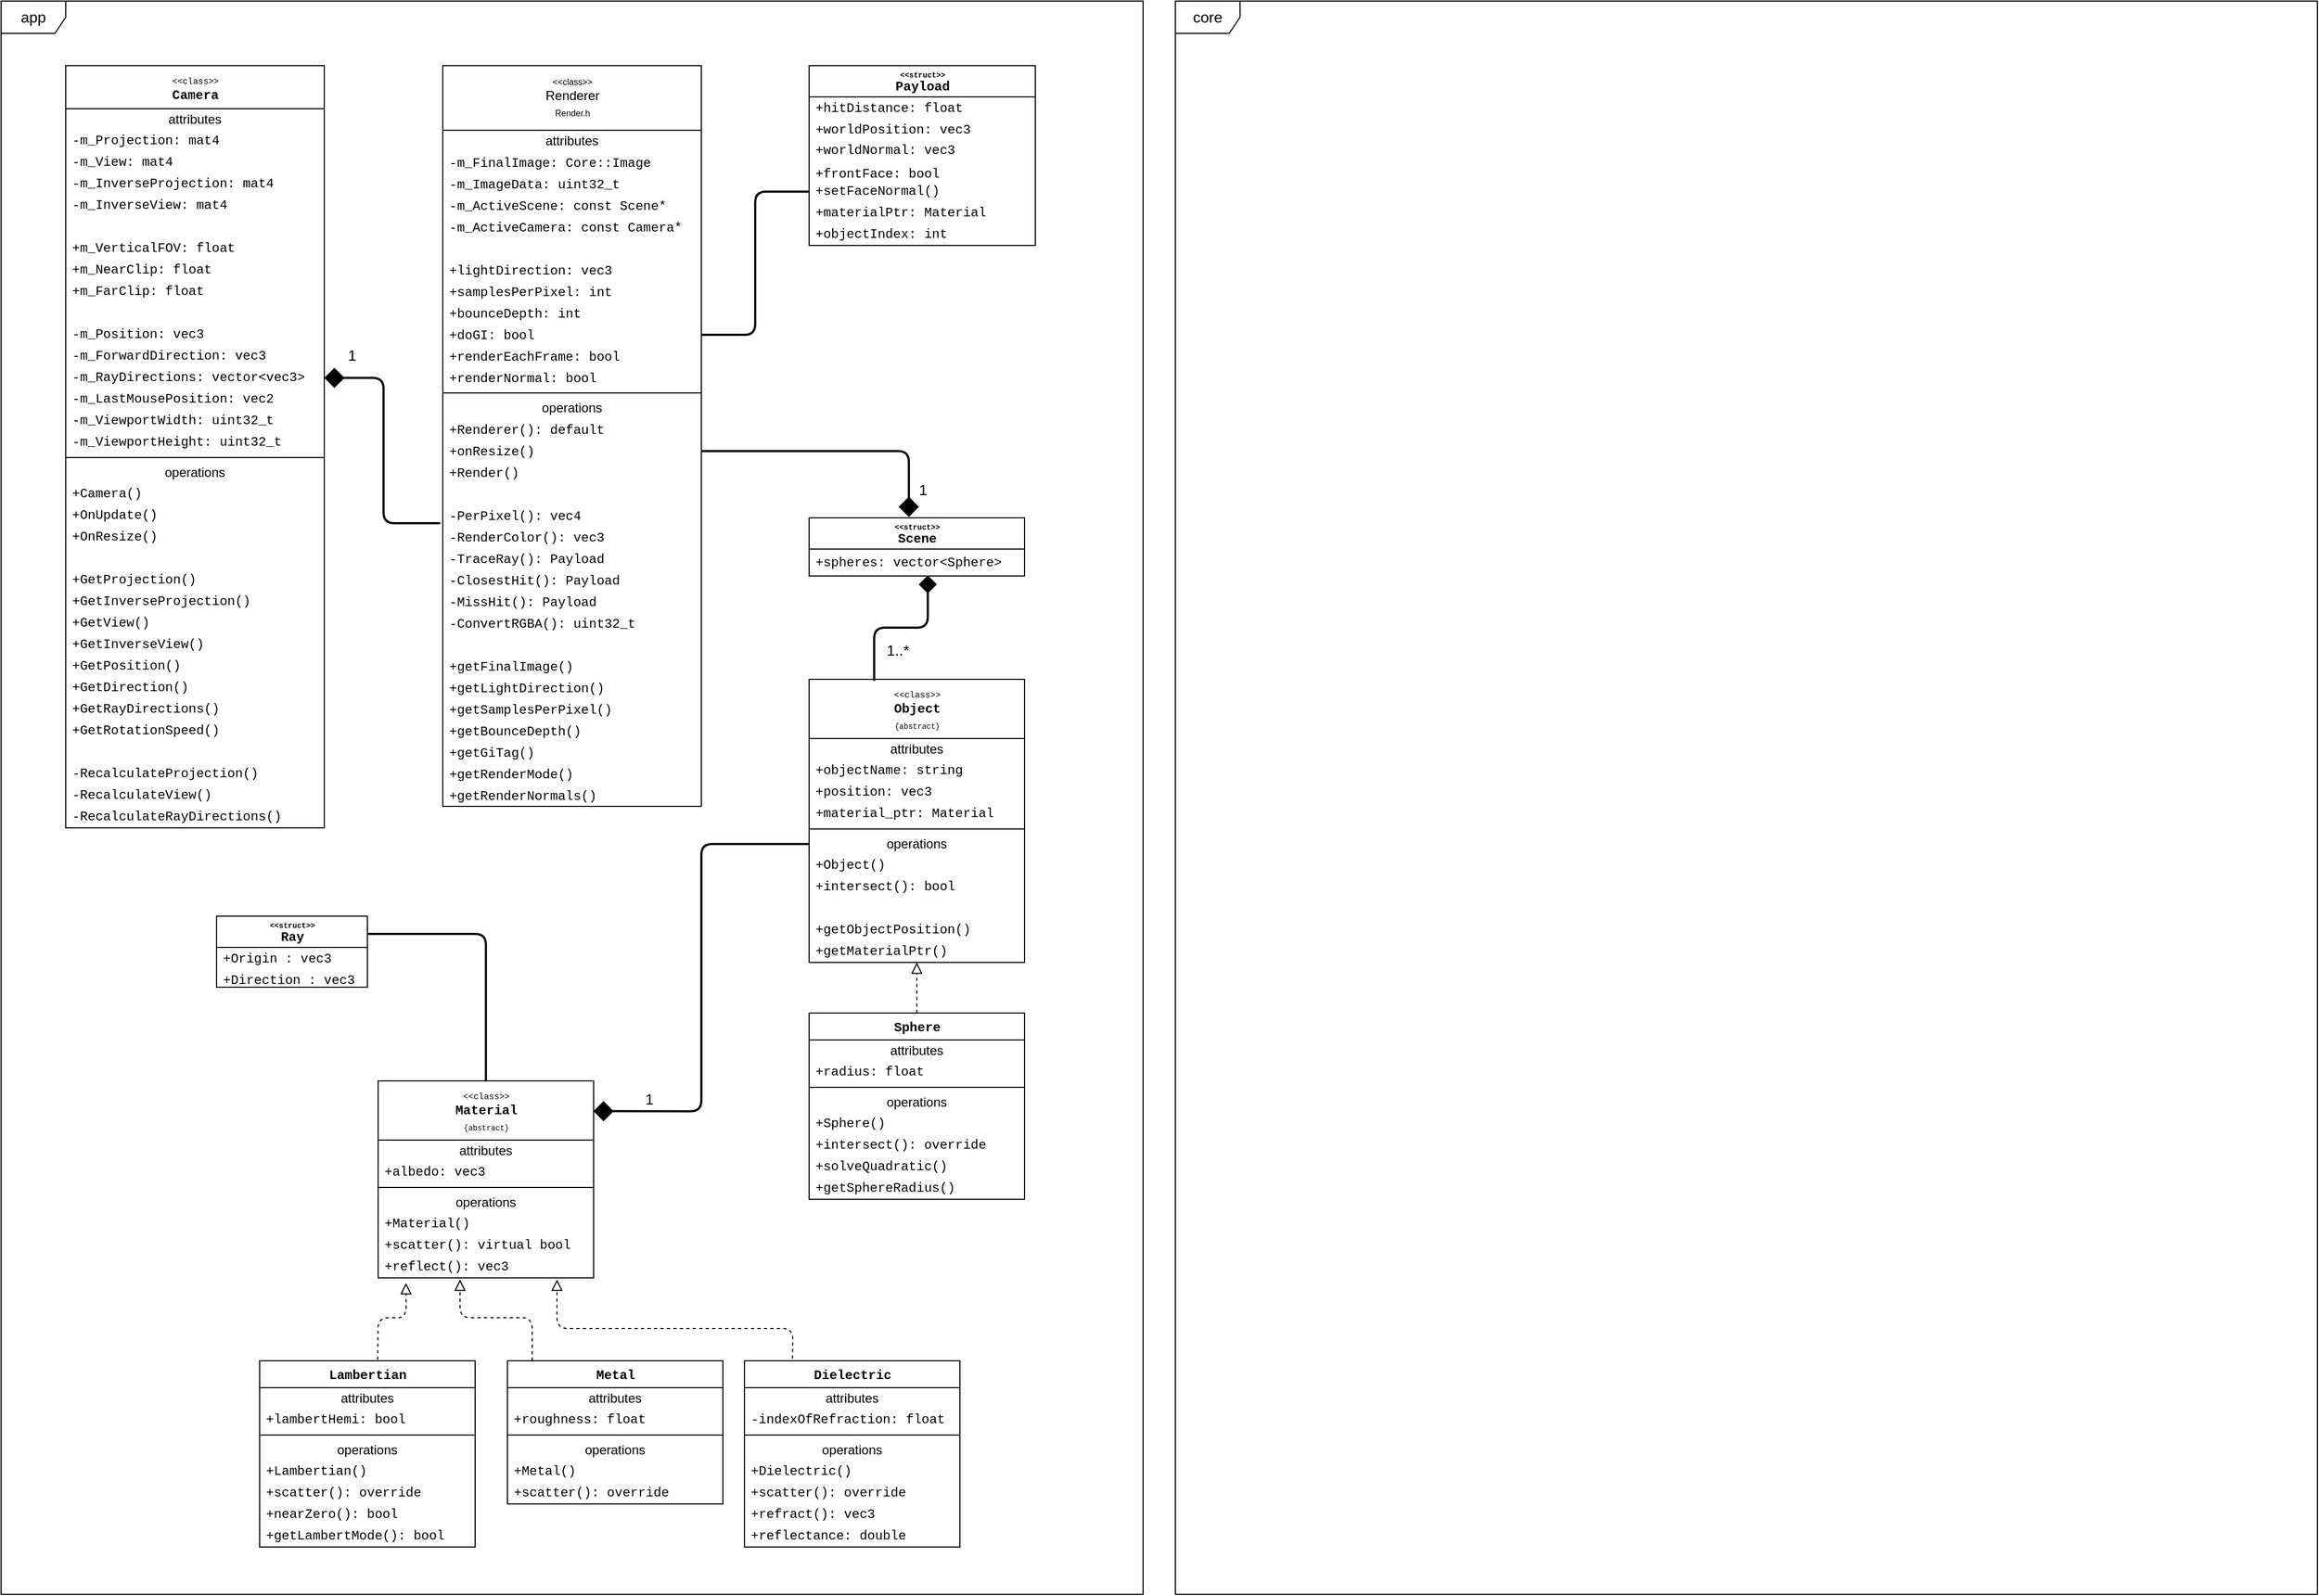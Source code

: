 <mxfile>
    <diagram id="G0eQ4EF3fdRvb--tPTVb" name="Page-1">
        <mxGraphModel dx="2233" dy="1943" grid="1" gridSize="10" guides="1" tooltips="1" connect="1" arrows="1" fold="1" page="0" pageScale="1" pageWidth="827" pageHeight="1169" math="0" shadow="0">
            <root>
                <mxCell id="0"/>
                <mxCell id="1" parent="0"/>
                <mxCell id="2" value="&lt;font style=&quot;font-size: 8px ; line-height: 0.8&quot;&gt;&amp;lt;&amp;lt;class&amp;gt;&amp;gt;&lt;/font&gt;&lt;br style=&quot;font-size: 11px&quot;&gt;Renderer&lt;br style=&quot;font-size: 11px&quot;&gt;&lt;font style=&quot;font-size: 8px&quot;&gt;Render.h&lt;/font&gt;" style="swimlane;fontStyle=0;align=center;verticalAlign=top;childLayout=stackLayout;horizontal=1;startSize=60;horizontalStack=0;resizeParent=1;resizeParentMax=0;resizeLast=0;collapsible=0;marginBottom=0;html=1;" vertex="1" parent="1">
                    <mxGeometry x="40" y="40" width="240" height="688" as="geometry"/>
                </mxCell>
                <mxCell id="3" value="attributes" style="text;html=1;strokeColor=none;fillColor=none;align=center;verticalAlign=middle;spacingLeft=4;spacingRight=4;overflow=hidden;rotatable=0;points=[[0,0.5],[1,0.5]];portConstraint=eastwest;" vertex="1" parent="2">
                    <mxGeometry y="60" width="240" height="20" as="geometry"/>
                </mxCell>
                <mxCell id="4" value="&lt;font face=&quot;Courier New&quot;&gt;-m_FinalImage: Core::Image&lt;/font&gt;" style="text;html=1;strokeColor=none;fillColor=none;align=left;verticalAlign=middle;spacingLeft=4;spacingRight=4;overflow=hidden;rotatable=0;points=[[0,0.5],[1,0.5]];portConstraint=eastwest;" vertex="1" parent="2">
                    <mxGeometry y="80" width="240" height="20" as="geometry"/>
                </mxCell>
                <mxCell id="10" value="&lt;font face=&quot;Courier New&quot;&gt;-m_ImageData: uint32_t&lt;br&gt;&lt;/font&gt;" style="text;html=1;strokeColor=none;fillColor=none;align=left;verticalAlign=middle;spacingLeft=4;spacingRight=4;overflow=hidden;rotatable=0;points=[[0,0.5],[1,0.5]];portConstraint=eastwest;" vertex="1" parent="2">
                    <mxGeometry y="100" width="240" height="20" as="geometry"/>
                </mxCell>
                <mxCell id="12" value="&lt;font face=&quot;Courier New&quot;&gt;-m_ActiveScene: const Scene*&lt;br&gt;&lt;/font&gt;" style="text;html=1;strokeColor=none;fillColor=none;align=left;verticalAlign=middle;spacingLeft=4;spacingRight=4;overflow=hidden;rotatable=0;points=[[0,0.5],[1,0.5]];portConstraint=eastwest;" vertex="1" parent="2">
                    <mxGeometry y="120" width="240" height="20" as="geometry"/>
                </mxCell>
                <mxCell id="13" value="&lt;font face=&quot;Courier New&quot;&gt;-m_ActiveCamera: const Camera*&lt;br&gt;&lt;/font&gt;" style="text;html=1;strokeColor=none;fillColor=none;align=left;verticalAlign=middle;spacingLeft=4;spacingRight=4;overflow=hidden;rotatable=0;points=[[0,0.5],[1,0.5]];portConstraint=eastwest;" vertex="1" parent="2">
                    <mxGeometry y="140" width="240" height="20" as="geometry"/>
                </mxCell>
                <mxCell id="14" value="&lt;font face=&quot;Courier New&quot;&gt;&lt;br&gt;&lt;/font&gt;" style="text;html=1;strokeColor=none;fillColor=none;align=left;verticalAlign=middle;spacingLeft=4;spacingRight=4;overflow=hidden;rotatable=0;points=[[0,0.5],[1,0.5]];portConstraint=eastwest;" vertex="1" parent="2">
                    <mxGeometry y="160" width="240" height="20" as="geometry"/>
                </mxCell>
                <mxCell id="15" value="&lt;font face=&quot;Courier New&quot;&gt;+lightDirection: vec3&lt;br&gt;&lt;/font&gt;" style="text;html=1;strokeColor=none;fillColor=none;align=left;verticalAlign=middle;spacingLeft=4;spacingRight=4;overflow=hidden;rotatable=0;points=[[0,0.5],[1,0.5]];portConstraint=eastwest;" vertex="1" parent="2">
                    <mxGeometry y="180" width="240" height="20" as="geometry"/>
                </mxCell>
                <mxCell id="16" value="&lt;font face=&quot;Courier New&quot;&gt;+samplesPerPixel: int&lt;br&gt;&lt;/font&gt;" style="text;html=1;strokeColor=none;fillColor=none;align=left;verticalAlign=middle;spacingLeft=4;spacingRight=4;overflow=hidden;rotatable=0;points=[[0,0.5],[1,0.5]];portConstraint=eastwest;" vertex="1" parent="2">
                    <mxGeometry y="200" width="240" height="20" as="geometry"/>
                </mxCell>
                <mxCell id="17" value="&lt;font face=&quot;Courier New&quot;&gt;+bounceDepth: int&lt;br&gt;&lt;/font&gt;" style="text;html=1;strokeColor=none;fillColor=none;align=left;verticalAlign=middle;spacingLeft=4;spacingRight=4;overflow=hidden;rotatable=0;points=[[0,0.5],[1,0.5]];portConstraint=eastwest;" vertex="1" parent="2">
                    <mxGeometry y="220" width="240" height="20" as="geometry"/>
                </mxCell>
                <mxCell id="18" value="&lt;font face=&quot;Courier New&quot;&gt;+doGI: bool&lt;br&gt;&lt;/font&gt;" style="text;html=1;strokeColor=none;fillColor=none;align=left;verticalAlign=middle;spacingLeft=4;spacingRight=4;overflow=hidden;rotatable=0;points=[[0,0.5],[1,0.5]];portConstraint=eastwest;" vertex="1" parent="2">
                    <mxGeometry y="240" width="240" height="20" as="geometry"/>
                </mxCell>
                <mxCell id="19" value="&lt;font face=&quot;Courier New&quot;&gt;+renderEachFrame: bool&lt;br&gt;&lt;/font&gt;" style="text;html=1;strokeColor=none;fillColor=none;align=left;verticalAlign=middle;spacingLeft=4;spacingRight=4;overflow=hidden;rotatable=0;points=[[0,0.5],[1,0.5]];portConstraint=eastwest;" vertex="1" parent="2">
                    <mxGeometry y="260" width="240" height="20" as="geometry"/>
                </mxCell>
                <mxCell id="20" value="&lt;font face=&quot;Courier New&quot;&gt;+renderNormal: bool&lt;br&gt;&lt;/font&gt;" style="text;html=1;strokeColor=none;fillColor=none;align=left;verticalAlign=middle;spacingLeft=4;spacingRight=4;overflow=hidden;rotatable=0;points=[[0,0.5],[1,0.5]];portConstraint=eastwest;" vertex="1" parent="2">
                    <mxGeometry y="280" width="240" height="20" as="geometry"/>
                </mxCell>
                <mxCell id="7" value="" style="line;strokeWidth=1;fillColor=none;align=left;verticalAlign=middle;spacingTop=-1;spacingLeft=3;spacingRight=3;rotatable=0;labelPosition=right;points=[];portConstraint=eastwest;" vertex="1" parent="2">
                    <mxGeometry y="300" width="240" height="8" as="geometry"/>
                </mxCell>
                <mxCell id="8" value="operations" style="text;html=1;strokeColor=none;fillColor=none;align=center;verticalAlign=middle;spacingLeft=4;spacingRight=4;overflow=hidden;rotatable=0;points=[[0,0.5],[1,0.5]];portConstraint=eastwest;" vertex="1" parent="2">
                    <mxGeometry y="308" width="240" height="20" as="geometry"/>
                </mxCell>
                <mxCell id="22" value="&lt;font face=&quot;Courier New&quot;&gt;+Renderer(): default&lt;/font&gt;" style="text;html=1;strokeColor=none;fillColor=none;align=left;verticalAlign=middle;spacingLeft=4;spacingRight=4;overflow=hidden;rotatable=0;points=[[0,0.5],[1,0.5]];portConstraint=eastwest;" vertex="1" parent="2">
                    <mxGeometry y="328" width="240" height="20" as="geometry"/>
                </mxCell>
                <mxCell id="24" value="&lt;font face=&quot;Courier New&quot;&gt;+onResize()&lt;/font&gt;" style="text;html=1;strokeColor=none;fillColor=none;align=left;verticalAlign=middle;spacingLeft=4;spacingRight=4;overflow=hidden;rotatable=0;points=[[0,0.5],[1,0.5]];portConstraint=eastwest;" vertex="1" parent="2">
                    <mxGeometry y="348" width="240" height="20" as="geometry"/>
                </mxCell>
                <mxCell id="25" value="&lt;font face=&quot;Courier New&quot;&gt;+Render()&lt;/font&gt;" style="text;html=1;strokeColor=none;fillColor=none;align=left;verticalAlign=middle;spacingLeft=4;spacingRight=4;overflow=hidden;rotatable=0;points=[[0,0.5],[1,0.5]];portConstraint=eastwest;" vertex="1" parent="2">
                    <mxGeometry y="368" width="240" height="20" as="geometry"/>
                </mxCell>
                <mxCell id="35" value="&lt;font face=&quot;Courier New&quot;&gt;&lt;br&gt;&lt;/font&gt;" style="text;html=1;strokeColor=none;fillColor=none;align=left;verticalAlign=middle;spacingLeft=4;spacingRight=4;overflow=hidden;rotatable=0;points=[[0,0.5],[1,0.5]];portConstraint=eastwest;" vertex="1" parent="2">
                    <mxGeometry y="388" width="240" height="20" as="geometry"/>
                </mxCell>
                <mxCell id="30" value="&lt;font face=&quot;Courier New&quot;&gt;-PerPixel(): vec4&lt;/font&gt;" style="text;html=1;strokeColor=none;fillColor=none;align=left;verticalAlign=middle;spacingLeft=4;spacingRight=4;overflow=hidden;rotatable=0;points=[[0,0.5],[1,0.5]];portConstraint=eastwest;" vertex="1" parent="2">
                    <mxGeometry y="408" width="240" height="20" as="geometry"/>
                </mxCell>
                <mxCell id="34" value="&lt;font face=&quot;Courier New&quot;&gt;-RenderColor(): vec3&lt;/font&gt;" style="text;html=1;strokeColor=none;fillColor=none;align=left;verticalAlign=middle;spacingLeft=4;spacingRight=4;overflow=hidden;rotatable=0;points=[[0,0.5],[1,0.5]];portConstraint=eastwest;" vertex="1" parent="2">
                    <mxGeometry y="428" width="240" height="20" as="geometry"/>
                </mxCell>
                <mxCell id="31" value="&lt;font face=&quot;Courier New&quot;&gt;-TraceRay(): Payload&lt;/font&gt;" style="text;html=1;strokeColor=none;fillColor=none;align=left;verticalAlign=middle;spacingLeft=4;spacingRight=4;overflow=hidden;rotatable=0;points=[[0,0.5],[1,0.5]];portConstraint=eastwest;" vertex="1" parent="2">
                    <mxGeometry y="448" width="240" height="20" as="geometry"/>
                </mxCell>
                <mxCell id="33" value="&lt;font face=&quot;Courier New&quot;&gt;-ClosestHit(): Payload&lt;/font&gt;" style="text;html=1;strokeColor=none;fillColor=none;align=left;verticalAlign=middle;spacingLeft=4;spacingRight=4;overflow=hidden;rotatable=0;points=[[0,0.5],[1,0.5]];portConstraint=eastwest;" vertex="1" parent="2">
                    <mxGeometry y="468" width="240" height="20" as="geometry"/>
                </mxCell>
                <mxCell id="36" value="&lt;font face=&quot;Courier New&quot;&gt;-MissHit(): Payload&lt;/font&gt;" style="text;html=1;strokeColor=none;fillColor=none;align=left;verticalAlign=middle;spacingLeft=4;spacingRight=4;overflow=hidden;rotatable=0;points=[[0,0.5],[1,0.5]];portConstraint=eastwest;" vertex="1" parent="2">
                    <mxGeometry y="488" width="240" height="20" as="geometry"/>
                </mxCell>
                <mxCell id="37" value="&lt;font face=&quot;Courier New&quot;&gt;-ConvertRGBA(): uint32_t&lt;/font&gt;" style="text;html=1;strokeColor=none;fillColor=none;align=left;verticalAlign=middle;spacingLeft=4;spacingRight=4;overflow=hidden;rotatable=0;points=[[0,0.5],[1,0.5]];portConstraint=eastwest;" vertex="1" parent="2">
                    <mxGeometry y="508" width="240" height="20" as="geometry"/>
                </mxCell>
                <mxCell id="38" value="&lt;br&gt;&lt;font face=&quot;Courier New&quot;&gt;&lt;br&gt;&lt;/font&gt;" style="text;html=1;strokeColor=none;fillColor=none;align=left;verticalAlign=middle;spacingLeft=4;spacingRight=4;overflow=hidden;rotatable=0;points=[[0,0.5],[1,0.5]];portConstraint=eastwest;" vertex="1" parent="2">
                    <mxGeometry y="528" width="240" height="20" as="geometry"/>
                </mxCell>
                <mxCell id="39" value="&lt;font face=&quot;Courier New&quot;&gt;+getFinalImage()&lt;br&gt;&lt;/font&gt;" style="text;html=1;strokeColor=none;fillColor=none;align=left;verticalAlign=middle;spacingLeft=4;spacingRight=4;overflow=hidden;rotatable=0;points=[[0,0.5],[1,0.5]];portConstraint=eastwest;" vertex="1" parent="2">
                    <mxGeometry y="548" width="240" height="20" as="geometry"/>
                </mxCell>
                <mxCell id="41" value="&lt;font face=&quot;Courier New&quot;&gt;+getLightDirection()&lt;br&gt;&lt;/font&gt;" style="text;html=1;strokeColor=none;fillColor=none;align=left;verticalAlign=middle;spacingLeft=4;spacingRight=4;overflow=hidden;rotatable=0;points=[[0,0.5],[1,0.5]];portConstraint=eastwest;" vertex="1" parent="2">
                    <mxGeometry y="568" width="240" height="20" as="geometry"/>
                </mxCell>
                <mxCell id="42" value="&lt;font face=&quot;Courier New&quot;&gt;+getSamplesPerPixel()&lt;br&gt;&lt;/font&gt;" style="text;html=1;strokeColor=none;fillColor=none;align=left;verticalAlign=middle;spacingLeft=4;spacingRight=4;overflow=hidden;rotatable=0;points=[[0,0.5],[1,0.5]];portConstraint=eastwest;" vertex="1" parent="2">
                    <mxGeometry y="588" width="240" height="20" as="geometry"/>
                </mxCell>
                <mxCell id="43" value="&lt;font face=&quot;Courier New&quot;&gt;+getBounceDepth()&lt;br&gt;&lt;/font&gt;" style="text;html=1;strokeColor=none;fillColor=none;align=left;verticalAlign=middle;spacingLeft=4;spacingRight=4;overflow=hidden;rotatable=0;points=[[0,0.5],[1,0.5]];portConstraint=eastwest;" vertex="1" parent="2">
                    <mxGeometry y="608" width="240" height="20" as="geometry"/>
                </mxCell>
                <mxCell id="44" value="&lt;font face=&quot;Courier New&quot;&gt;+getGiTag()&lt;br&gt;&lt;/font&gt;" style="text;html=1;strokeColor=none;fillColor=none;align=left;verticalAlign=middle;spacingLeft=4;spacingRight=4;overflow=hidden;rotatable=0;points=[[0,0.5],[1,0.5]];portConstraint=eastwest;" vertex="1" parent="2">
                    <mxGeometry y="628" width="240" height="20" as="geometry"/>
                </mxCell>
                <mxCell id="45" value="&lt;font face=&quot;Courier New&quot;&gt;+getRenderMode()&lt;br&gt;&lt;/font&gt;" style="text;html=1;strokeColor=none;fillColor=none;align=left;verticalAlign=middle;spacingLeft=4;spacingRight=4;overflow=hidden;rotatable=0;points=[[0,0.5],[1,0.5]];portConstraint=eastwest;" vertex="1" parent="2">
                    <mxGeometry y="648" width="240" height="20" as="geometry"/>
                </mxCell>
                <mxCell id="46" value="&lt;font face=&quot;Courier New&quot;&gt;+getRenderNormals()&lt;br&gt;&lt;/font&gt;" style="text;html=1;strokeColor=none;fillColor=none;align=left;verticalAlign=middle;spacingLeft=4;spacingRight=4;overflow=hidden;rotatable=0;points=[[0,0.5],[1,0.5]];portConstraint=eastwest;" vertex="1" parent="2">
                    <mxGeometry y="668" width="240" height="20" as="geometry"/>
                </mxCell>
                <mxCell id="47" value="&lt;font style=&quot;font-size: 7px&quot;&gt;&amp;lt;&amp;lt;struct&amp;gt;&amp;gt;&lt;/font&gt;&lt;br&gt;&lt;font style=&quot;font-size: 12px&quot;&gt;Ray&lt;/font&gt;" style="swimlane;fontStyle=1;align=center;verticalAlign=middle;childLayout=stackLayout;horizontal=1;startSize=29;horizontalStack=0;resizeParent=1;resizeParentMax=0;resizeLast=0;collapsible=0;marginBottom=0;html=1;fontFamily=Courier New;fontSize=8;" vertex="1" parent="1">
                    <mxGeometry x="-170" y="830" width="140" height="66" as="geometry"/>
                </mxCell>
                <mxCell id="49" value="&lt;font style=&quot;font-size: 12px&quot;&gt;+Origin : vec3&lt;/font&gt;" style="text;html=1;strokeColor=none;fillColor=none;align=left;verticalAlign=middle;spacingLeft=4;spacingRight=4;overflow=hidden;rotatable=0;points=[[0,0.5],[1,0.5]];portConstraint=eastwest;fontFamily=Courier New;fontSize=8;" vertex="1" parent="47">
                    <mxGeometry y="29" width="140" height="21" as="geometry"/>
                </mxCell>
                <mxCell id="50" value="&lt;font style=&quot;font-size: 12px&quot;&gt;+Direction : vec3&lt;/font&gt;" style="text;html=1;strokeColor=none;fillColor=none;align=left;verticalAlign=middle;spacingLeft=4;spacingRight=4;overflow=hidden;rotatable=0;points=[[0,0.5],[1,0.5]];portConstraint=eastwest;fontFamily=Courier New;fontSize=8;" vertex="1" parent="47">
                    <mxGeometry y="50" width="140" height="16" as="geometry"/>
                </mxCell>
                <mxCell id="52" value="&lt;font style=&quot;font-size: 7px&quot;&gt;&amp;lt;&amp;lt;struct&amp;gt;&amp;gt;&lt;/font&gt;&lt;br&gt;&lt;span style=&quot;font-size: 12px&quot;&gt;Scene&lt;/span&gt;" style="swimlane;fontStyle=1;align=center;verticalAlign=middle;childLayout=stackLayout;horizontal=1;startSize=29;horizontalStack=0;resizeParent=1;resizeParentMax=0;resizeLast=0;collapsible=0;marginBottom=0;html=1;fontFamily=Courier New;fontSize=8;" vertex="1" parent="1">
                    <mxGeometry x="380" y="460" width="200" height="54" as="geometry"/>
                </mxCell>
                <mxCell id="53" value="&lt;font style=&quot;font-size: 12px&quot;&gt;+spheres: vector&amp;lt;Sphere&amp;gt;&lt;/font&gt;" style="text;html=1;strokeColor=none;fillColor=none;align=left;verticalAlign=middle;spacingLeft=4;spacingRight=4;overflow=hidden;rotatable=0;points=[[0,0.5],[1,0.5]];portConstraint=eastwest;fontFamily=Courier New;fontSize=8;" vertex="1" parent="52">
                    <mxGeometry y="29" width="200" height="25" as="geometry"/>
                </mxCell>
                <mxCell id="55" value="&lt;font style=&quot;font-size: 7px&quot;&gt;&amp;lt;&amp;lt;struct&amp;gt;&amp;gt;&lt;/font&gt;&lt;br&gt;&lt;span style=&quot;font-size: 12px&quot;&gt;Payload&lt;/span&gt;" style="swimlane;fontStyle=1;align=center;verticalAlign=middle;childLayout=stackLayout;horizontal=1;startSize=29;horizontalStack=0;resizeParent=1;resizeParentMax=0;resizeLast=0;collapsible=0;marginBottom=0;html=1;fontFamily=Courier New;fontSize=8;" vertex="1" parent="1">
                    <mxGeometry x="380" y="40" width="210" height="167" as="geometry"/>
                </mxCell>
                <mxCell id="56" value="&lt;span style=&quot;font-size: 12px&quot;&gt;+hitDistance: float&lt;/span&gt;" style="text;html=1;strokeColor=none;fillColor=none;align=left;verticalAlign=middle;spacingLeft=4;spacingRight=4;overflow=hidden;rotatable=0;points=[[0,0.5],[1,0.5]];portConstraint=eastwest;fontFamily=Courier New;fontSize=8;" vertex="1" parent="55">
                    <mxGeometry y="29" width="210" height="21" as="geometry"/>
                </mxCell>
                <mxCell id="58" value="&lt;span style=&quot;font-size: 12px&quot;&gt;+worldPosition: vec3&lt;/span&gt;" style="text;html=1;strokeColor=none;fillColor=none;align=left;verticalAlign=middle;spacingLeft=4;spacingRight=4;overflow=hidden;rotatable=0;points=[[0,0.5],[1,0.5]];portConstraint=eastwest;fontFamily=Courier New;fontSize=8;" vertex="1" parent="55">
                    <mxGeometry y="50" width="210" height="16" as="geometry"/>
                </mxCell>
                <mxCell id="59" value="&lt;span style=&quot;font-size: 12px&quot;&gt;+worldNormal: vec3&lt;/span&gt;" style="text;html=1;strokeColor=none;fillColor=none;align=left;verticalAlign=middle;spacingLeft=4;spacingRight=4;overflow=hidden;rotatable=0;points=[[0,0.5],[1,0.5]];portConstraint=eastwest;fontFamily=Courier New;fontSize=8;" vertex="1" parent="55">
                    <mxGeometry y="66" width="210" height="25" as="geometry"/>
                </mxCell>
                <mxCell id="60" value="&lt;span style=&quot;font-size: 12px&quot;&gt;+frontFace: bool&lt;/span&gt;" style="text;html=1;strokeColor=none;fillColor=none;align=left;verticalAlign=middle;spacingLeft=4;spacingRight=4;overflow=hidden;rotatable=0;points=[[0,0.5],[1,0.5]];portConstraint=eastwest;fontFamily=Courier New;fontSize=8;" vertex="1" parent="55">
                    <mxGeometry y="91" width="210" height="16" as="geometry"/>
                </mxCell>
                <mxCell id="61" value="&lt;span style=&quot;font-size: 12px&quot;&gt;+setFaceNormal()&lt;/span&gt;" style="text;html=1;strokeColor=none;fillColor=none;align=left;verticalAlign=middle;spacingLeft=4;spacingRight=4;overflow=hidden;rotatable=0;points=[[0,0.5],[1,0.5]];portConstraint=eastwest;fontFamily=Courier New;fontSize=8;" vertex="1" parent="55">
                    <mxGeometry y="107" width="210" height="20" as="geometry"/>
                </mxCell>
                <mxCell id="63" value="&lt;span style=&quot;font-size: 12px&quot;&gt;+materialPtr: Material&lt;/span&gt;" style="text;html=1;strokeColor=none;fillColor=none;align=left;verticalAlign=middle;spacingLeft=4;spacingRight=4;overflow=hidden;rotatable=0;points=[[0,0.5],[1,0.5]];portConstraint=eastwest;fontFamily=Courier New;fontSize=8;" vertex="1" parent="55">
                    <mxGeometry y="127" width="210" height="20" as="geometry"/>
                </mxCell>
                <mxCell id="65" value="&lt;span style=&quot;font-size: 12px&quot;&gt;+objectIndex: int&lt;/span&gt;" style="text;html=1;strokeColor=none;fillColor=none;align=left;verticalAlign=middle;spacingLeft=4;spacingRight=4;overflow=hidden;rotatable=0;points=[[0,0.5],[1,0.5]];portConstraint=eastwest;fontFamily=Courier New;fontSize=8;" vertex="1" parent="55">
                    <mxGeometry y="147" width="210" height="20" as="geometry"/>
                </mxCell>
                <mxCell id="67" value="&lt;font style=&quot;font-size: 8px&quot;&gt;&amp;lt;&amp;lt;class&amp;gt;&amp;gt;&lt;/font&gt;&lt;br&gt;&lt;b&gt;Material&lt;/b&gt;&lt;br&gt;&lt;font style=&quot;font-size: 7px&quot;&gt;{abstract}&lt;/font&gt;" style="swimlane;fontStyle=0;align=center;verticalAlign=top;childLayout=stackLayout;horizontal=1;startSize=55;horizontalStack=0;resizeParent=1;resizeParentMax=0;resizeLast=0;collapsible=0;marginBottom=0;html=1;fontFamily=Courier New;fontSize=12;" vertex="1" parent="1">
                    <mxGeometry x="-20" y="983" width="200" height="183" as="geometry"/>
                </mxCell>
                <mxCell id="68" value="&lt;font face=&quot;Helvetica&quot;&gt;attributes&lt;/font&gt;" style="text;html=1;strokeColor=none;fillColor=none;align=center;verticalAlign=middle;spacingLeft=4;spacingRight=4;overflow=hidden;rotatable=0;points=[[0,0.5],[1,0.5]];portConstraint=eastwest;fontFamily=Courier New;fontSize=12;" vertex="1" parent="67">
                    <mxGeometry y="55" width="200" height="20" as="geometry"/>
                </mxCell>
                <mxCell id="69" value="+albedo: vec3" style="text;html=1;strokeColor=none;fillColor=none;align=left;verticalAlign=middle;spacingLeft=4;spacingRight=4;overflow=hidden;rotatable=0;points=[[0,0.5],[1,0.5]];portConstraint=eastwest;fontFamily=Courier New;fontSize=12;" vertex="1" parent="67">
                    <mxGeometry y="75" width="200" height="20" as="geometry"/>
                </mxCell>
                <mxCell id="72" value="" style="line;strokeWidth=1;fillColor=none;align=left;verticalAlign=middle;spacingTop=-1;spacingLeft=3;spacingRight=3;rotatable=0;labelPosition=right;points=[];portConstraint=eastwest;fontFamily=Courier New;fontSize=12;" vertex="1" parent="67">
                    <mxGeometry y="95" width="200" height="8" as="geometry"/>
                </mxCell>
                <mxCell id="73" value="&lt;font face=&quot;Helvetica&quot;&gt;operations&lt;/font&gt;" style="text;html=1;strokeColor=none;fillColor=none;align=center;verticalAlign=middle;spacingLeft=4;spacingRight=4;overflow=hidden;rotatable=0;points=[[0,0.5],[1,0.5]];portConstraint=eastwest;fontFamily=Courier New;fontSize=12;" vertex="1" parent="67">
                    <mxGeometry y="103" width="200" height="20" as="geometry"/>
                </mxCell>
                <mxCell id="74" value="+Material()" style="text;html=1;strokeColor=none;fillColor=none;align=left;verticalAlign=middle;spacingLeft=4;spacingRight=4;overflow=hidden;rotatable=0;points=[[0,0.5],[1,0.5]];portConstraint=eastwest;fontFamily=Courier New;fontSize=12;" vertex="1" parent="67">
                    <mxGeometry y="123" width="200" height="20" as="geometry"/>
                </mxCell>
                <mxCell id="75" value="+scatter(): virtual bool" style="text;html=1;strokeColor=none;fillColor=none;align=left;verticalAlign=middle;spacingLeft=4;spacingRight=4;overflow=hidden;rotatable=0;points=[[0,0.5],[1,0.5]];portConstraint=eastwest;fontFamily=Courier New;fontSize=12;" vertex="1" parent="67">
                    <mxGeometry y="143" width="200" height="20" as="geometry"/>
                </mxCell>
                <mxCell id="76" value="+reflect(): vec3" style="text;html=1;strokeColor=none;fillColor=none;align=left;verticalAlign=middle;spacingLeft=4;spacingRight=4;overflow=hidden;rotatable=0;points=[[0,0.5],[1,0.5]];portConstraint=eastwest;fontFamily=Courier New;fontSize=12;" vertex="1" parent="67">
                    <mxGeometry y="163" width="200" height="20" as="geometry"/>
                </mxCell>
                <mxCell id="77" value="&lt;b&gt;Lambertian&lt;br&gt;&lt;/b&gt;" style="swimlane;fontStyle=0;align=center;verticalAlign=top;childLayout=stackLayout;horizontal=1;startSize=25;horizontalStack=0;resizeParent=1;resizeParentMax=0;resizeLast=0;collapsible=0;marginBottom=0;html=1;fontFamily=Courier New;fontSize=12;" vertex="1" parent="1">
                    <mxGeometry x="-130" y="1243" width="200" height="173" as="geometry"/>
                </mxCell>
                <mxCell id="78" value="&lt;font face=&quot;Helvetica&quot;&gt;attributes&lt;/font&gt;" style="text;html=1;strokeColor=none;fillColor=none;align=center;verticalAlign=middle;spacingLeft=4;spacingRight=4;overflow=hidden;rotatable=0;points=[[0,0.5],[1,0.5]];portConstraint=eastwest;fontFamily=Courier New;fontSize=12;" vertex="1" parent="77">
                    <mxGeometry y="25" width="200" height="20" as="geometry"/>
                </mxCell>
                <mxCell id="79" value="+lambertHemi: bool" style="text;html=1;strokeColor=none;fillColor=none;align=left;verticalAlign=middle;spacingLeft=4;spacingRight=4;overflow=hidden;rotatable=0;points=[[0,0.5],[1,0.5]];portConstraint=eastwest;fontFamily=Courier New;fontSize=12;" vertex="1" parent="77">
                    <mxGeometry y="45" width="200" height="20" as="geometry"/>
                </mxCell>
                <mxCell id="80" value="" style="line;strokeWidth=1;fillColor=none;align=left;verticalAlign=middle;spacingTop=-1;spacingLeft=3;spacingRight=3;rotatable=0;labelPosition=right;points=[];portConstraint=eastwest;fontFamily=Courier New;fontSize=12;" vertex="1" parent="77">
                    <mxGeometry y="65" width="200" height="8" as="geometry"/>
                </mxCell>
                <mxCell id="81" value="&lt;font face=&quot;Helvetica&quot;&gt;operations&lt;/font&gt;" style="text;html=1;strokeColor=none;fillColor=none;align=center;verticalAlign=middle;spacingLeft=4;spacingRight=4;overflow=hidden;rotatable=0;points=[[0,0.5],[1,0.5]];portConstraint=eastwest;fontFamily=Courier New;fontSize=12;" vertex="1" parent="77">
                    <mxGeometry y="73" width="200" height="20" as="geometry"/>
                </mxCell>
                <mxCell id="82" value="+Lambertian()" style="text;html=1;strokeColor=none;fillColor=none;align=left;verticalAlign=middle;spacingLeft=4;spacingRight=4;overflow=hidden;rotatable=0;points=[[0,0.5],[1,0.5]];portConstraint=eastwest;fontFamily=Courier New;fontSize=12;" vertex="1" parent="77">
                    <mxGeometry y="93" width="200" height="20" as="geometry"/>
                </mxCell>
                <mxCell id="86" value="+scatter(): override" style="text;html=1;strokeColor=none;fillColor=none;align=left;verticalAlign=middle;spacingLeft=4;spacingRight=4;overflow=hidden;rotatable=0;points=[[0,0.5],[1,0.5]];portConstraint=eastwest;fontFamily=Courier New;fontSize=12;" vertex="1" parent="77">
                    <mxGeometry y="113" width="200" height="20" as="geometry"/>
                </mxCell>
                <mxCell id="87" value="+nearZero(): bool" style="text;html=1;strokeColor=none;fillColor=none;align=left;verticalAlign=middle;spacingLeft=4;spacingRight=4;overflow=hidden;rotatable=0;points=[[0,0.5],[1,0.5]];portConstraint=eastwest;fontFamily=Courier New;fontSize=12;" vertex="1" parent="77">
                    <mxGeometry y="133" width="200" height="20" as="geometry"/>
                </mxCell>
                <mxCell id="88" value="+getLambertMode(): bool" style="text;html=1;strokeColor=none;fillColor=none;align=left;verticalAlign=middle;spacingLeft=4;spacingRight=4;overflow=hidden;rotatable=0;points=[[0,0.5],[1,0.5]];portConstraint=eastwest;fontFamily=Courier New;fontSize=12;" vertex="1" parent="77">
                    <mxGeometry y="153" width="200" height="20" as="geometry"/>
                </mxCell>
                <mxCell id="89" value="&lt;b&gt;Metal&lt;br&gt;&lt;/b&gt;" style="swimlane;fontStyle=0;align=center;verticalAlign=top;childLayout=stackLayout;horizontal=1;startSize=25;horizontalStack=0;resizeParent=1;resizeParentMax=0;resizeLast=0;collapsible=0;marginBottom=0;html=1;fontFamily=Courier New;fontSize=12;" vertex="1" parent="1">
                    <mxGeometry x="100" y="1243" width="200" height="133" as="geometry"/>
                </mxCell>
                <mxCell id="90" value="&lt;font face=&quot;Helvetica&quot;&gt;attributes&lt;/font&gt;" style="text;html=1;strokeColor=none;fillColor=none;align=center;verticalAlign=middle;spacingLeft=4;spacingRight=4;overflow=hidden;rotatable=0;points=[[0,0.5],[1,0.5]];portConstraint=eastwest;fontFamily=Courier New;fontSize=12;" vertex="1" parent="89">
                    <mxGeometry y="25" width="200" height="20" as="geometry"/>
                </mxCell>
                <mxCell id="91" value="+roughness: float" style="text;html=1;strokeColor=none;fillColor=none;align=left;verticalAlign=middle;spacingLeft=4;spacingRight=4;overflow=hidden;rotatable=0;points=[[0,0.5],[1,0.5]];portConstraint=eastwest;fontFamily=Courier New;fontSize=12;" vertex="1" parent="89">
                    <mxGeometry y="45" width="200" height="20" as="geometry"/>
                </mxCell>
                <mxCell id="92" value="" style="line;strokeWidth=1;fillColor=none;align=left;verticalAlign=middle;spacingTop=-1;spacingLeft=3;spacingRight=3;rotatable=0;labelPosition=right;points=[];portConstraint=eastwest;fontFamily=Courier New;fontSize=12;" vertex="1" parent="89">
                    <mxGeometry y="65" width="200" height="8" as="geometry"/>
                </mxCell>
                <mxCell id="93" value="&lt;font face=&quot;Helvetica&quot;&gt;operations&lt;/font&gt;" style="text;html=1;strokeColor=none;fillColor=none;align=center;verticalAlign=middle;spacingLeft=4;spacingRight=4;overflow=hidden;rotatable=0;points=[[0,0.5],[1,0.5]];portConstraint=eastwest;fontFamily=Courier New;fontSize=12;" vertex="1" parent="89">
                    <mxGeometry y="73" width="200" height="20" as="geometry"/>
                </mxCell>
                <mxCell id="94" value="+Metal()" style="text;html=1;strokeColor=none;fillColor=none;align=left;verticalAlign=middle;spacingLeft=4;spacingRight=4;overflow=hidden;rotatable=0;points=[[0,0.5],[1,0.5]];portConstraint=eastwest;fontFamily=Courier New;fontSize=12;" vertex="1" parent="89">
                    <mxGeometry y="93" width="200" height="20" as="geometry"/>
                </mxCell>
                <mxCell id="95" value="+scatter(): override" style="text;html=1;strokeColor=none;fillColor=none;align=left;verticalAlign=middle;spacingLeft=4;spacingRight=4;overflow=hidden;rotatable=0;points=[[0,0.5],[1,0.5]];portConstraint=eastwest;fontFamily=Courier New;fontSize=12;" vertex="1" parent="89">
                    <mxGeometry y="113" width="200" height="20" as="geometry"/>
                </mxCell>
                <mxCell id="98" value="&lt;b&gt;Dielectric&lt;br&gt;&lt;/b&gt;" style="swimlane;fontStyle=0;align=center;verticalAlign=top;childLayout=stackLayout;horizontal=1;startSize=25;horizontalStack=0;resizeParent=1;resizeParentMax=0;resizeLast=0;collapsible=0;marginBottom=0;html=1;fontFamily=Courier New;fontSize=12;" vertex="1" parent="1">
                    <mxGeometry x="320" y="1243" width="200" height="173" as="geometry"/>
                </mxCell>
                <mxCell id="99" value="&lt;font face=&quot;Helvetica&quot;&gt;attributes&lt;/font&gt;" style="text;html=1;strokeColor=none;fillColor=none;align=center;verticalAlign=middle;spacingLeft=4;spacingRight=4;overflow=hidden;rotatable=0;points=[[0,0.5],[1,0.5]];portConstraint=eastwest;fontFamily=Courier New;fontSize=12;" vertex="1" parent="98">
                    <mxGeometry y="25" width="200" height="20" as="geometry"/>
                </mxCell>
                <mxCell id="100" value="-indexOfRefraction: float" style="text;html=1;strokeColor=none;fillColor=none;align=left;verticalAlign=middle;spacingLeft=4;spacingRight=4;overflow=hidden;rotatable=0;points=[[0,0.5],[1,0.5]];portConstraint=eastwest;fontFamily=Courier New;fontSize=12;" vertex="1" parent="98">
                    <mxGeometry y="45" width="200" height="20" as="geometry"/>
                </mxCell>
                <mxCell id="101" value="" style="line;strokeWidth=1;fillColor=none;align=left;verticalAlign=middle;spacingTop=-1;spacingLeft=3;spacingRight=3;rotatable=0;labelPosition=right;points=[];portConstraint=eastwest;fontFamily=Courier New;fontSize=12;" vertex="1" parent="98">
                    <mxGeometry y="65" width="200" height="8" as="geometry"/>
                </mxCell>
                <mxCell id="102" value="&lt;font face=&quot;Helvetica&quot;&gt;operations&lt;/font&gt;" style="text;html=1;strokeColor=none;fillColor=none;align=center;verticalAlign=middle;spacingLeft=4;spacingRight=4;overflow=hidden;rotatable=0;points=[[0,0.5],[1,0.5]];portConstraint=eastwest;fontFamily=Courier New;fontSize=12;" vertex="1" parent="98">
                    <mxGeometry y="73" width="200" height="20" as="geometry"/>
                </mxCell>
                <mxCell id="103" value="+Dielectric()" style="text;html=1;strokeColor=none;fillColor=none;align=left;verticalAlign=middle;spacingLeft=4;spacingRight=4;overflow=hidden;rotatable=0;points=[[0,0.5],[1,0.5]];portConstraint=eastwest;fontFamily=Courier New;fontSize=12;" vertex="1" parent="98">
                    <mxGeometry y="93" width="200" height="20" as="geometry"/>
                </mxCell>
                <mxCell id="104" value="+scatter(): override" style="text;html=1;strokeColor=none;fillColor=none;align=left;verticalAlign=middle;spacingLeft=4;spacingRight=4;overflow=hidden;rotatable=0;points=[[0,0.5],[1,0.5]];portConstraint=eastwest;fontFamily=Courier New;fontSize=12;" vertex="1" parent="98">
                    <mxGeometry y="113" width="200" height="20" as="geometry"/>
                </mxCell>
                <mxCell id="105" value="+refract(): vec3" style="text;html=1;strokeColor=none;fillColor=none;align=left;verticalAlign=middle;spacingLeft=4;spacingRight=4;overflow=hidden;rotatable=0;points=[[0,0.5],[1,0.5]];portConstraint=eastwest;fontFamily=Courier New;fontSize=12;" vertex="1" parent="98">
                    <mxGeometry y="133" width="200" height="20" as="geometry"/>
                </mxCell>
                <mxCell id="106" value="+reflectance: double" style="text;html=1;strokeColor=none;fillColor=none;align=left;verticalAlign=middle;spacingLeft=4;spacingRight=4;overflow=hidden;rotatable=0;points=[[0,0.5],[1,0.5]];portConstraint=eastwest;fontFamily=Courier New;fontSize=12;" vertex="1" parent="98">
                    <mxGeometry y="153" width="200" height="20" as="geometry"/>
                </mxCell>
                <mxCell id="107" value="" style="endArrow=block;startArrow=none;endFill=0;startFill=0;endSize=8;html=1;verticalAlign=bottom;dashed=1;labelBackgroundColor=none;fontFamily=Helvetica;fontSize=7;entryX=0.129;entryY=1.237;entryDx=0;entryDy=0;entryPerimeter=0;exitX=0.548;exitY=-0.006;exitDx=0;exitDy=0;exitPerimeter=0;" edge="1" parent="1" source="77" target="76">
                    <mxGeometry width="160" relative="1" as="geometry">
                        <mxPoint x="-170" y="1203" as="sourcePoint"/>
                        <mxPoint x="-170" y="1123" as="targetPoint"/>
                        <Array as="points">
                            <mxPoint x="-20" y="1203"/>
                            <mxPoint x="6" y="1203"/>
                        </Array>
                    </mxGeometry>
                </mxCell>
                <mxCell id="108" value="" style="endArrow=block;startArrow=none;endFill=0;startFill=0;endSize=8;html=1;verticalAlign=bottom;dashed=1;labelBackgroundColor=none;fontFamily=Helvetica;fontSize=7;entryX=0.38;entryY=1.075;entryDx=0;entryDy=0;entryPerimeter=0;exitX=0.115;exitY=0;exitDx=0;exitDy=0;exitPerimeter=0;" edge="1" parent="1" source="89" target="76">
                    <mxGeometry width="160" relative="1" as="geometry">
                        <mxPoint x="56" y="1233" as="sourcePoint"/>
                        <mxPoint x="15.8" y="1180.74" as="targetPoint"/>
                        <Array as="points">
                            <mxPoint x="123" y="1203"/>
                            <mxPoint x="56" y="1203"/>
                        </Array>
                    </mxGeometry>
                </mxCell>
                <mxCell id="109" value="" style="endArrow=block;startArrow=none;endFill=0;startFill=0;endSize=8;html=1;verticalAlign=bottom;dashed=1;labelBackgroundColor=none;fontFamily=Helvetica;fontSize=7;entryX=0.83;entryY=1.075;entryDx=0;entryDy=0;entryPerimeter=0;exitX=0.223;exitY=-0.012;exitDx=0;exitDy=0;exitPerimeter=0;" edge="1" parent="1" source="98" target="76">
                    <mxGeometry width="160" relative="1" as="geometry">
                        <mxPoint x="230" y="1223" as="sourcePoint"/>
                        <mxPoint x="25.8" y="1190.74" as="targetPoint"/>
                        <Array as="points">
                            <mxPoint x="365" y="1213"/>
                            <mxPoint x="146" y="1213"/>
                        </Array>
                    </mxGeometry>
                </mxCell>
                <mxCell id="110" value="&lt;font style=&quot;font-size: 8px&quot;&gt;&amp;lt;&amp;lt;class&amp;gt;&amp;gt;&lt;/font&gt;&lt;br&gt;&lt;b&gt;Camera&lt;/b&gt;" style="swimlane;fontStyle=0;align=center;verticalAlign=top;childLayout=stackLayout;horizontal=1;startSize=40;horizontalStack=0;resizeParent=1;resizeParentMax=0;resizeLast=0;collapsible=0;marginBottom=0;html=1;fontFamily=Courier New;fontSize=12;" vertex="1" parent="1">
                    <mxGeometry x="-310" y="40" width="240" height="708" as="geometry"/>
                </mxCell>
                <mxCell id="111" value="&lt;font face=&quot;Helvetica&quot;&gt;attributes&lt;/font&gt;" style="text;html=1;strokeColor=none;fillColor=none;align=center;verticalAlign=middle;spacingLeft=4;spacingRight=4;overflow=hidden;rotatable=0;points=[[0,0.5],[1,0.5]];portConstraint=eastwest;fontFamily=Courier New;fontSize=12;" vertex="1" parent="110">
                    <mxGeometry y="40" width="240" height="20" as="geometry"/>
                </mxCell>
                <mxCell id="112" value="-m_Projection: mat4" style="text;html=1;strokeColor=none;fillColor=none;align=left;verticalAlign=middle;spacingLeft=4;spacingRight=4;overflow=hidden;rotatable=0;points=[[0,0.5],[1,0.5]];portConstraint=eastwest;fontFamily=Courier New;fontSize=12;" vertex="1" parent="110">
                    <mxGeometry y="60" width="240" height="20" as="geometry"/>
                </mxCell>
                <mxCell id="118" value="-m_View: mat4" style="text;html=1;strokeColor=none;fillColor=none;align=left;verticalAlign=middle;spacingLeft=4;spacingRight=4;overflow=hidden;rotatable=0;points=[[0,0.5],[1,0.5]];portConstraint=eastwest;fontFamily=Courier New;fontSize=12;" vertex="1" parent="110">
                    <mxGeometry y="80" width="240" height="20" as="geometry"/>
                </mxCell>
                <mxCell id="120" value="-m_InverseProjection: mat4" style="text;html=1;strokeColor=none;fillColor=none;align=left;verticalAlign=middle;spacingLeft=4;spacingRight=4;overflow=hidden;rotatable=0;points=[[0,0.5],[1,0.5]];portConstraint=eastwest;fontFamily=Courier New;fontSize=12;" vertex="1" parent="110">
                    <mxGeometry y="100" width="240" height="20" as="geometry"/>
                </mxCell>
                <mxCell id="121" value="-m_InverseView: mat4" style="text;html=1;strokeColor=none;fillColor=none;align=left;verticalAlign=middle;spacingLeft=4;spacingRight=4;overflow=hidden;rotatable=0;points=[[0,0.5],[1,0.5]];portConstraint=eastwest;fontFamily=Courier New;fontSize=12;" vertex="1" parent="110">
                    <mxGeometry y="120" width="240" height="20" as="geometry"/>
                </mxCell>
                <mxCell id="122" value="&lt;br&gt;" style="text;html=1;strokeColor=none;fillColor=none;align=left;verticalAlign=middle;spacingLeft=4;spacingRight=4;overflow=hidden;rotatable=0;points=[[0,0.5],[1,0.5]];portConstraint=eastwest;fontFamily=Courier New;fontSize=12;" vertex="1" parent="110">
                    <mxGeometry y="140" width="240" height="20" as="geometry"/>
                </mxCell>
                <mxCell id="123" value="+m_VerticalFOV: float" style="text;html=1;strokeColor=none;fillColor=none;align=left;verticalAlign=middle;spacingLeft=4;spacingRight=4;overflow=hidden;rotatable=0;points=[[0,0.5],[1,0.5]];portConstraint=eastwest;fontFamily=Courier New;fontSize=12;" vertex="1" parent="110">
                    <mxGeometry y="160" width="240" height="20" as="geometry"/>
                </mxCell>
                <mxCell id="124" value="+m_NearClip: float" style="text;html=1;strokeColor=none;fillColor=none;align=left;verticalAlign=middle;spacingLeft=4;spacingRight=4;overflow=hidden;rotatable=0;points=[[0,0.5],[1,0.5]];portConstraint=eastwest;fontFamily=Courier New;fontSize=12;" vertex="1" parent="110">
                    <mxGeometry y="180" width="240" height="20" as="geometry"/>
                </mxCell>
                <mxCell id="125" value="+m_FarClip: float" style="text;html=1;strokeColor=none;fillColor=none;align=left;verticalAlign=middle;spacingLeft=4;spacingRight=4;overflow=hidden;rotatable=0;points=[[0,0.5],[1,0.5]];portConstraint=eastwest;fontFamily=Courier New;fontSize=12;" vertex="1" parent="110">
                    <mxGeometry y="200" width="240" height="20" as="geometry"/>
                </mxCell>
                <mxCell id="126" value="&lt;br&gt;" style="text;html=1;strokeColor=none;fillColor=none;align=left;verticalAlign=middle;spacingLeft=4;spacingRight=4;overflow=hidden;rotatable=0;points=[[0,0.5],[1,0.5]];portConstraint=eastwest;fontFamily=Courier New;fontSize=12;" vertex="1" parent="110">
                    <mxGeometry y="220" width="240" height="20" as="geometry"/>
                </mxCell>
                <mxCell id="127" value="-m_Position: vec3" style="text;html=1;strokeColor=none;fillColor=none;align=left;verticalAlign=middle;spacingLeft=4;spacingRight=4;overflow=hidden;rotatable=0;points=[[0,0.5],[1,0.5]];portConstraint=eastwest;fontFamily=Courier New;fontSize=12;" vertex="1" parent="110">
                    <mxGeometry y="240" width="240" height="20" as="geometry"/>
                </mxCell>
                <mxCell id="128" value="-m_ForwardDirection: vec3" style="text;html=1;strokeColor=none;fillColor=none;align=left;verticalAlign=middle;spacingLeft=4;spacingRight=4;overflow=hidden;rotatable=0;points=[[0,0.5],[1,0.5]];portConstraint=eastwest;fontFamily=Courier New;fontSize=12;" vertex="1" parent="110">
                    <mxGeometry y="260" width="240" height="20" as="geometry"/>
                </mxCell>
                <mxCell id="129" value="-m_RayDirections: vector&amp;lt;vec3&amp;gt;" style="text;html=1;strokeColor=none;fillColor=none;align=left;verticalAlign=middle;spacingLeft=4;spacingRight=4;overflow=hidden;rotatable=0;points=[[0,0.5],[1,0.5]];portConstraint=eastwest;fontFamily=Courier New;fontSize=12;" vertex="1" parent="110">
                    <mxGeometry y="280" width="240" height="20" as="geometry"/>
                </mxCell>
                <mxCell id="130" value="-m_LastMousePosition: vec2" style="text;html=1;strokeColor=none;fillColor=none;align=left;verticalAlign=middle;spacingLeft=4;spacingRight=4;overflow=hidden;rotatable=0;points=[[0,0.5],[1,0.5]];portConstraint=eastwest;fontFamily=Courier New;fontSize=12;" vertex="1" parent="110">
                    <mxGeometry y="300" width="240" height="20" as="geometry"/>
                </mxCell>
                <mxCell id="131" value="-m_ViewportWidth: uint32_t" style="text;html=1;strokeColor=none;fillColor=none;align=left;verticalAlign=middle;spacingLeft=4;spacingRight=4;overflow=hidden;rotatable=0;points=[[0,0.5],[1,0.5]];portConstraint=eastwest;fontFamily=Courier New;fontSize=12;" vertex="1" parent="110">
                    <mxGeometry y="320" width="240" height="20" as="geometry"/>
                </mxCell>
                <mxCell id="132" value="-m_ViewportHeight: uint32_t" style="text;html=1;strokeColor=none;fillColor=none;align=left;verticalAlign=middle;spacingLeft=4;spacingRight=4;overflow=hidden;rotatable=0;points=[[0,0.5],[1,0.5]];portConstraint=eastwest;fontFamily=Courier New;fontSize=12;" vertex="1" parent="110">
                    <mxGeometry y="340" width="240" height="20" as="geometry"/>
                </mxCell>
                <mxCell id="113" value="" style="line;strokeWidth=1;fillColor=none;align=left;verticalAlign=middle;spacingTop=-1;spacingLeft=3;spacingRight=3;rotatable=0;labelPosition=right;points=[];portConstraint=eastwest;fontFamily=Courier New;fontSize=12;" vertex="1" parent="110">
                    <mxGeometry y="360" width="240" height="8" as="geometry"/>
                </mxCell>
                <mxCell id="114" value="&lt;font face=&quot;Helvetica&quot;&gt;operations&lt;/font&gt;" style="text;html=1;strokeColor=none;fillColor=none;align=center;verticalAlign=middle;spacingLeft=4;spacingRight=4;overflow=hidden;rotatable=0;points=[[0,0.5],[1,0.5]];portConstraint=eastwest;fontFamily=Courier New;fontSize=12;" vertex="1" parent="110">
                    <mxGeometry y="368" width="240" height="20" as="geometry"/>
                </mxCell>
                <mxCell id="115" value="+Camera()" style="text;html=1;strokeColor=none;fillColor=none;align=left;verticalAlign=middle;spacingLeft=4;spacingRight=4;overflow=hidden;rotatable=0;points=[[0,0.5],[1,0.5]];portConstraint=eastwest;fontFamily=Courier New;fontSize=12;" vertex="1" parent="110">
                    <mxGeometry y="388" width="240" height="20" as="geometry"/>
                </mxCell>
                <mxCell id="133" value="+OnUpdate()" style="text;html=1;strokeColor=none;fillColor=none;align=left;verticalAlign=middle;spacingLeft=4;spacingRight=4;overflow=hidden;rotatable=0;points=[[0,0.5],[1,0.5]];portConstraint=eastwest;fontFamily=Courier New;fontSize=12;" vertex="1" parent="110">
                    <mxGeometry y="408" width="240" height="20" as="geometry"/>
                </mxCell>
                <mxCell id="134" value="+OnResize()" style="text;html=1;strokeColor=none;fillColor=none;align=left;verticalAlign=middle;spacingLeft=4;spacingRight=4;overflow=hidden;rotatable=0;points=[[0,0.5],[1,0.5]];portConstraint=eastwest;fontFamily=Courier New;fontSize=12;" vertex="1" parent="110">
                    <mxGeometry y="428" width="240" height="20" as="geometry"/>
                </mxCell>
                <mxCell id="136" value="&lt;br&gt;" style="text;html=1;strokeColor=none;fillColor=none;align=left;verticalAlign=middle;spacingLeft=4;spacingRight=4;overflow=hidden;rotatable=0;points=[[0,0.5],[1,0.5]];portConstraint=eastwest;fontFamily=Courier New;fontSize=12;" vertex="1" parent="110">
                    <mxGeometry y="448" width="240" height="20" as="geometry"/>
                </mxCell>
                <mxCell id="135" value="+GetProjection()" style="text;html=1;strokeColor=none;fillColor=none;align=left;verticalAlign=middle;spacingLeft=4;spacingRight=4;overflow=hidden;rotatable=0;points=[[0,0.5],[1,0.5]];portConstraint=eastwest;fontFamily=Courier New;fontSize=12;" vertex="1" parent="110">
                    <mxGeometry y="468" width="240" height="20" as="geometry"/>
                </mxCell>
                <mxCell id="137" value="+GetInverseProjection()" style="text;html=1;strokeColor=none;fillColor=none;align=left;verticalAlign=middle;spacingLeft=4;spacingRight=4;overflow=hidden;rotatable=0;points=[[0,0.5],[1,0.5]];portConstraint=eastwest;fontFamily=Courier New;fontSize=12;" vertex="1" parent="110">
                    <mxGeometry y="488" width="240" height="20" as="geometry"/>
                </mxCell>
                <mxCell id="138" value="+GetView()" style="text;html=1;strokeColor=none;fillColor=none;align=left;verticalAlign=middle;spacingLeft=4;spacingRight=4;overflow=hidden;rotatable=0;points=[[0,0.5],[1,0.5]];portConstraint=eastwest;fontFamily=Courier New;fontSize=12;" vertex="1" parent="110">
                    <mxGeometry y="508" width="240" height="20" as="geometry"/>
                </mxCell>
                <mxCell id="139" value="+GetInverseView()" style="text;html=1;strokeColor=none;fillColor=none;align=left;verticalAlign=middle;spacingLeft=4;spacingRight=4;overflow=hidden;rotatable=0;points=[[0,0.5],[1,0.5]];portConstraint=eastwest;fontFamily=Courier New;fontSize=12;" vertex="1" parent="110">
                    <mxGeometry y="528" width="240" height="20" as="geometry"/>
                </mxCell>
                <mxCell id="140" value="+GetPosition()" style="text;html=1;strokeColor=none;fillColor=none;align=left;verticalAlign=middle;spacingLeft=4;spacingRight=4;overflow=hidden;rotatable=0;points=[[0,0.5],[1,0.5]];portConstraint=eastwest;fontFamily=Courier New;fontSize=12;" vertex="1" parent="110">
                    <mxGeometry y="548" width="240" height="20" as="geometry"/>
                </mxCell>
                <mxCell id="142" value="+GetDirection()" style="text;html=1;strokeColor=none;fillColor=none;align=left;verticalAlign=middle;spacingLeft=4;spacingRight=4;overflow=hidden;rotatable=0;points=[[0,0.5],[1,0.5]];portConstraint=eastwest;fontFamily=Courier New;fontSize=12;" vertex="1" parent="110">
                    <mxGeometry y="568" width="240" height="20" as="geometry"/>
                </mxCell>
                <mxCell id="143" value="+GetRayDirections()" style="text;html=1;strokeColor=none;fillColor=none;align=left;verticalAlign=middle;spacingLeft=4;spacingRight=4;overflow=hidden;rotatable=0;points=[[0,0.5],[1,0.5]];portConstraint=eastwest;fontFamily=Courier New;fontSize=12;" vertex="1" parent="110">
                    <mxGeometry y="588" width="240" height="20" as="geometry"/>
                </mxCell>
                <mxCell id="144" value="+GetRotationSpeed()" style="text;html=1;strokeColor=none;fillColor=none;align=left;verticalAlign=middle;spacingLeft=4;spacingRight=4;overflow=hidden;rotatable=0;points=[[0,0.5],[1,0.5]];portConstraint=eastwest;fontFamily=Courier New;fontSize=12;" vertex="1" parent="110">
                    <mxGeometry y="608" width="240" height="20" as="geometry"/>
                </mxCell>
                <mxCell id="145" value="&lt;br&gt;" style="text;html=1;strokeColor=none;fillColor=none;align=left;verticalAlign=middle;spacingLeft=4;spacingRight=4;overflow=hidden;rotatable=0;points=[[0,0.5],[1,0.5]];portConstraint=eastwest;fontFamily=Courier New;fontSize=12;" vertex="1" parent="110">
                    <mxGeometry y="628" width="240" height="20" as="geometry"/>
                </mxCell>
                <mxCell id="146" value="-RecalculateProjection()" style="text;html=1;strokeColor=none;fillColor=none;align=left;verticalAlign=middle;spacingLeft=4;spacingRight=4;overflow=hidden;rotatable=0;points=[[0,0.5],[1,0.5]];portConstraint=eastwest;fontFamily=Courier New;fontSize=12;" vertex="1" parent="110">
                    <mxGeometry y="648" width="240" height="20" as="geometry"/>
                </mxCell>
                <mxCell id="147" value="-RecalculateView()" style="text;html=1;strokeColor=none;fillColor=none;align=left;verticalAlign=middle;spacingLeft=4;spacingRight=4;overflow=hidden;rotatable=0;points=[[0,0.5],[1,0.5]];portConstraint=eastwest;fontFamily=Courier New;fontSize=12;" vertex="1" parent="110">
                    <mxGeometry y="668" width="240" height="20" as="geometry"/>
                </mxCell>
                <mxCell id="148" value="-RecalculateRayDirections()" style="text;html=1;strokeColor=none;fillColor=none;align=left;verticalAlign=middle;spacingLeft=4;spacingRight=4;overflow=hidden;rotatable=0;points=[[0,0.5],[1,0.5]];portConstraint=eastwest;fontFamily=Courier New;fontSize=12;" vertex="1" parent="110">
                    <mxGeometry y="688" width="240" height="20" as="geometry"/>
                </mxCell>
                <mxCell id="149" value="&lt;font style=&quot;font-size: 8px&quot;&gt;&amp;lt;&amp;lt;class&amp;gt;&amp;gt;&lt;/font&gt;&lt;br&gt;&lt;b&gt;Object&lt;/b&gt;&lt;br&gt;&lt;font style=&quot;font-size: 7px&quot;&gt;{abstract}&lt;/font&gt;" style="swimlane;fontStyle=0;align=center;verticalAlign=top;childLayout=stackLayout;horizontal=1;startSize=55;horizontalStack=0;resizeParent=1;resizeParentMax=0;resizeLast=0;collapsible=0;marginBottom=0;html=1;fontFamily=Courier New;fontSize=12;" vertex="1" parent="1">
                    <mxGeometry x="380" y="610" width="200" height="263" as="geometry"/>
                </mxCell>
                <mxCell id="150" value="&lt;font face=&quot;Helvetica&quot;&gt;attributes&lt;/font&gt;" style="text;html=1;strokeColor=none;fillColor=none;align=center;verticalAlign=middle;spacingLeft=4;spacingRight=4;overflow=hidden;rotatable=0;points=[[0,0.5],[1,0.5]];portConstraint=eastwest;fontFamily=Courier New;fontSize=12;" vertex="1" parent="149">
                    <mxGeometry y="55" width="200" height="20" as="geometry"/>
                </mxCell>
                <mxCell id="151" value="+objectName: string" style="text;html=1;strokeColor=none;fillColor=none;align=left;verticalAlign=middle;spacingLeft=4;spacingRight=4;overflow=hidden;rotatable=0;points=[[0,0.5],[1,0.5]];portConstraint=eastwest;fontFamily=Courier New;fontSize=12;" vertex="1" parent="149">
                    <mxGeometry y="75" width="200" height="20" as="geometry"/>
                </mxCell>
                <mxCell id="157" value="+position: vec3" style="text;html=1;strokeColor=none;fillColor=none;align=left;verticalAlign=middle;spacingLeft=4;spacingRight=4;overflow=hidden;rotatable=0;points=[[0,0.5],[1,0.5]];portConstraint=eastwest;fontFamily=Courier New;fontSize=12;" vertex="1" parent="149">
                    <mxGeometry y="95" width="200" height="20" as="geometry"/>
                </mxCell>
                <mxCell id="158" value="+material_ptr: Material" style="text;html=1;strokeColor=none;fillColor=none;align=left;verticalAlign=middle;spacingLeft=4;spacingRight=4;overflow=hidden;rotatable=0;points=[[0,0.5],[1,0.5]];portConstraint=eastwest;fontFamily=Courier New;fontSize=12;" vertex="1" parent="149">
                    <mxGeometry y="115" width="200" height="20" as="geometry"/>
                </mxCell>
                <mxCell id="152" value="" style="line;strokeWidth=1;fillColor=none;align=left;verticalAlign=middle;spacingTop=-1;spacingLeft=3;spacingRight=3;rotatable=0;labelPosition=right;points=[];portConstraint=eastwest;fontFamily=Courier New;fontSize=12;" vertex="1" parent="149">
                    <mxGeometry y="135" width="200" height="8" as="geometry"/>
                </mxCell>
                <mxCell id="153" value="&lt;font face=&quot;Helvetica&quot;&gt;operations&lt;/font&gt;" style="text;html=1;strokeColor=none;fillColor=none;align=center;verticalAlign=middle;spacingLeft=4;spacingRight=4;overflow=hidden;rotatable=0;points=[[0,0.5],[1,0.5]];portConstraint=eastwest;fontFamily=Courier New;fontSize=12;" vertex="1" parent="149">
                    <mxGeometry y="143" width="200" height="20" as="geometry"/>
                </mxCell>
                <mxCell id="154" value="+Object()" style="text;html=1;strokeColor=none;fillColor=none;align=left;verticalAlign=middle;spacingLeft=4;spacingRight=4;overflow=hidden;rotatable=0;points=[[0,0.5],[1,0.5]];portConstraint=eastwest;fontFamily=Courier New;fontSize=12;" vertex="1" parent="149">
                    <mxGeometry y="163" width="200" height="20" as="geometry"/>
                </mxCell>
                <mxCell id="159" value="+intersect(): bool" style="text;html=1;strokeColor=none;fillColor=none;align=left;verticalAlign=middle;spacingLeft=4;spacingRight=4;overflow=hidden;rotatable=0;points=[[0,0.5],[1,0.5]];portConstraint=eastwest;fontFamily=Courier New;fontSize=12;" vertex="1" parent="149">
                    <mxGeometry y="183" width="200" height="20" as="geometry"/>
                </mxCell>
                <mxCell id="160" value="&lt;br&gt;" style="text;html=1;strokeColor=none;fillColor=none;align=left;verticalAlign=middle;spacingLeft=4;spacingRight=4;overflow=hidden;rotatable=0;points=[[0,0.5],[1,0.5]];portConstraint=eastwest;fontFamily=Courier New;fontSize=12;" vertex="1" parent="149">
                    <mxGeometry y="203" width="200" height="20" as="geometry"/>
                </mxCell>
                <mxCell id="162" value="+getObjectPosition()" style="text;html=1;strokeColor=none;fillColor=none;align=left;verticalAlign=middle;spacingLeft=4;spacingRight=4;overflow=hidden;rotatable=0;points=[[0,0.5],[1,0.5]];portConstraint=eastwest;fontFamily=Courier New;fontSize=12;" vertex="1" parent="149">
                    <mxGeometry y="223" width="200" height="20" as="geometry"/>
                </mxCell>
                <mxCell id="164" value="+getMaterialPtr()" style="text;html=1;strokeColor=none;fillColor=none;align=left;verticalAlign=middle;spacingLeft=4;spacingRight=4;overflow=hidden;rotatable=0;points=[[0,0.5],[1,0.5]];portConstraint=eastwest;fontFamily=Courier New;fontSize=12;" vertex="1" parent="149">
                    <mxGeometry y="243" width="200" height="20" as="geometry"/>
                </mxCell>
                <mxCell id="177" value="&lt;b&gt;Sphere&lt;br&gt;&lt;/b&gt;" style="swimlane;fontStyle=0;align=center;verticalAlign=top;childLayout=stackLayout;horizontal=1;startSize=25;horizontalStack=0;resizeParent=1;resizeParentMax=0;resizeLast=0;collapsible=0;marginBottom=0;html=1;fontFamily=Courier New;fontSize=12;" vertex="1" parent="1">
                    <mxGeometry x="380" y="920" width="200" height="173" as="geometry"/>
                </mxCell>
                <mxCell id="178" value="&lt;font face=&quot;Helvetica&quot;&gt;attributes&lt;/font&gt;" style="text;html=1;strokeColor=none;fillColor=none;align=center;verticalAlign=middle;spacingLeft=4;spacingRight=4;overflow=hidden;rotatable=0;points=[[0,0.5],[1,0.5]];portConstraint=eastwest;fontFamily=Courier New;fontSize=12;" vertex="1" parent="177">
                    <mxGeometry y="25" width="200" height="20" as="geometry"/>
                </mxCell>
                <mxCell id="179" value="+radius: float" style="text;html=1;strokeColor=none;fillColor=none;align=left;verticalAlign=middle;spacingLeft=4;spacingRight=4;overflow=hidden;rotatable=0;points=[[0,0.5],[1,0.5]];portConstraint=eastwest;fontFamily=Courier New;fontSize=12;" vertex="1" parent="177">
                    <mxGeometry y="45" width="200" height="20" as="geometry"/>
                </mxCell>
                <mxCell id="180" value="" style="line;strokeWidth=1;fillColor=none;align=left;verticalAlign=middle;spacingTop=-1;spacingLeft=3;spacingRight=3;rotatable=0;labelPosition=right;points=[];portConstraint=eastwest;fontFamily=Courier New;fontSize=12;" vertex="1" parent="177">
                    <mxGeometry y="65" width="200" height="8" as="geometry"/>
                </mxCell>
                <mxCell id="181" value="&lt;font face=&quot;Helvetica&quot;&gt;operations&lt;/font&gt;" style="text;html=1;strokeColor=none;fillColor=none;align=center;verticalAlign=middle;spacingLeft=4;spacingRight=4;overflow=hidden;rotatable=0;points=[[0,0.5],[1,0.5]];portConstraint=eastwest;fontFamily=Courier New;fontSize=12;" vertex="1" parent="177">
                    <mxGeometry y="73" width="200" height="20" as="geometry"/>
                </mxCell>
                <mxCell id="182" value="+Sphere()" style="text;html=1;strokeColor=none;fillColor=none;align=left;verticalAlign=middle;spacingLeft=4;spacingRight=4;overflow=hidden;rotatable=0;points=[[0,0.5],[1,0.5]];portConstraint=eastwest;fontFamily=Courier New;fontSize=12;" vertex="1" parent="177">
                    <mxGeometry y="93" width="200" height="20" as="geometry"/>
                </mxCell>
                <mxCell id="186" value="+intersect(): override" style="text;html=1;strokeColor=none;fillColor=none;align=left;verticalAlign=middle;spacingLeft=4;spacingRight=4;overflow=hidden;rotatable=0;points=[[0,0.5],[1,0.5]];portConstraint=eastwest;fontFamily=Courier New;fontSize=12;" vertex="1" parent="177">
                    <mxGeometry y="113" width="200" height="20" as="geometry"/>
                </mxCell>
                <mxCell id="187" value="+solveQuadratic()" style="text;html=1;strokeColor=none;fillColor=none;align=left;verticalAlign=middle;spacingLeft=4;spacingRight=4;overflow=hidden;rotatable=0;points=[[0,0.5],[1,0.5]];portConstraint=eastwest;fontFamily=Courier New;fontSize=12;" vertex="1" parent="177">
                    <mxGeometry y="133" width="200" height="20" as="geometry"/>
                </mxCell>
                <mxCell id="188" value="+getSphereRadius()" style="text;html=1;strokeColor=none;fillColor=none;align=left;verticalAlign=middle;spacingLeft=4;spacingRight=4;overflow=hidden;rotatable=0;points=[[0,0.5],[1,0.5]];portConstraint=eastwest;fontFamily=Courier New;fontSize=12;" vertex="1" parent="177">
                    <mxGeometry y="153" width="200" height="20" as="geometry"/>
                </mxCell>
                <mxCell id="184" value="" style="endArrow=block;startArrow=none;endFill=0;startFill=0;endSize=8;html=1;verticalAlign=bottom;dashed=1;labelBackgroundColor=none;fontFamily=Helvetica;fontSize=7;entryX=0.5;entryY=1;entryDx=0;entryDy=0;exitX=0.5;exitY=0;exitDx=0;exitDy=0;" edge="1" parent="1" source="177" target="149">
                    <mxGeometry width="160" relative="1" as="geometry">
                        <mxPoint x="640" y="920" as="sourcePoint"/>
                        <mxPoint x="640" y="854.5" as="targetPoint"/>
                        <Array as="points"/>
                    </mxGeometry>
                </mxCell>
                <mxCell id="192" value="1" style="endArrow=none;html=1;endSize=12;startArrow=diamond;startSize=14;startFill=1;edgeStyle=orthogonalEdgeStyle;align=left;verticalAlign=bottom;fontFamily=Helvetica;fontSize=14;strokeColor=default;exitX=1;exitY=0.5;exitDx=0;exitDy=0;entryX=-0.01;entryY=-0.15;entryDx=0;entryDy=0;entryPerimeter=0;strokeWidth=2;endFill=0;" edge="1" parent="1" source="129" target="34">
                    <mxGeometry x="-0.835" y="10" relative="1" as="geometry">
                        <mxPoint x="80" y="440" as="sourcePoint"/>
                        <mxPoint x="240" y="440" as="targetPoint"/>
                        <mxPoint as="offset"/>
                    </mxGeometry>
                </mxCell>
                <mxCell id="194" value="1" style="endArrow=none;html=1;endSize=12;startArrow=diamond;startSize=14;startFill=1;edgeStyle=orthogonalEdgeStyle;align=left;verticalAlign=bottom;fontFamily=Helvetica;fontSize=14;strokeColor=default;exitX=0.999;exitY=0.154;exitDx=0;exitDy=0;strokeWidth=2;endFill=0;exitPerimeter=0;entryX=0;entryY=0.5;entryDx=0;entryDy=0;" edge="1" parent="1" source="67" target="153">
                    <mxGeometry x="-0.795" relative="1" as="geometry">
                        <mxPoint x="426.18" y="440" as="sourcePoint"/>
                        <mxPoint x="370" y="780" as="targetPoint"/>
                        <mxPoint as="offset"/>
                    </mxGeometry>
                </mxCell>
                <mxCell id="195" value="1..*" style="endArrow=diamond;html=1;endSize=12;startArrow=none;startSize=14;startFill=0;edgeStyle=orthogonalEdgeStyle;align=left;verticalAlign=bottom;fontFamily=Helvetica;fontSize=14;strokeColor=default;strokeWidth=2;endFill=1;entryX=0.551;entryY=0.976;entryDx=0;entryDy=0;entryPerimeter=0;exitX=0.302;exitY=0.005;exitDx=0;exitDy=0;exitPerimeter=0;" edge="1" parent="1" source="149" target="53">
                    <mxGeometry x="-0.767" y="-10" relative="1" as="geometry">
                        <mxPoint x="860" y="863" as="sourcePoint"/>
                        <mxPoint x="490" y="518" as="targetPoint"/>
                        <mxPoint as="offset"/>
                        <Array as="points"/>
                    </mxGeometry>
                </mxCell>
                <mxCell id="196" value="1" style="endArrow=none;html=1;endSize=12;startArrow=diamond;startSize=14;startFill=1;edgeStyle=orthogonalEdgeStyle;align=left;verticalAlign=bottom;fontFamily=Helvetica;fontSize=14;strokeColor=default;exitX=0.463;exitY=-0.015;exitDx=0;exitDy=0;entryX=1;entryY=0.5;entryDx=0;entryDy=0;strokeWidth=2;endFill=0;exitPerimeter=0;" edge="1" parent="1" source="52" target="24">
                    <mxGeometry x="-0.891" y="-7" relative="1" as="geometry">
                        <mxPoint x="-150" y="840" as="sourcePoint"/>
                        <mxPoint x="-42.4" y="975.0" as="targetPoint"/>
                        <mxPoint as="offset"/>
                    </mxGeometry>
                </mxCell>
                <mxCell id="197" value="" style="endArrow=none;html=1;endSize=12;startArrow=none;startSize=14;startFill=0;edgeStyle=orthogonalEdgeStyle;align=left;verticalAlign=bottom;fontFamily=Helvetica;fontSize=14;strokeColor=default;exitX=1;exitY=0.25;exitDx=0;exitDy=0;strokeWidth=2;endFill=0;" edge="1" parent="1" source="47" target="67">
                    <mxGeometry x="-0.795" relative="1" as="geometry">
                        <mxPoint x="55" y="924" as="sourcePoint"/>
                        <mxPoint x="-240" y="983.0" as="targetPoint"/>
                        <mxPoint as="offset"/>
                    </mxGeometry>
                </mxCell>
                <mxCell id="198" value="" style="endArrow=none;html=1;endSize=12;startArrow=none;startSize=14;startFill=0;edgeStyle=orthogonalEdgeStyle;align=left;verticalAlign=bottom;fontFamily=Helvetica;fontSize=14;strokeColor=default;exitX=1;exitY=0.5;exitDx=0;exitDy=0;strokeWidth=2;endFill=0;entryX=0;entryY=0.5;entryDx=0;entryDy=0;" edge="1" parent="1" source="18" target="61">
                    <mxGeometry x="-0.795" relative="1" as="geometry">
                        <mxPoint x="530" y="796.5" as="sourcePoint"/>
                        <mxPoint x="640" y="933" as="targetPoint"/>
                        <mxPoint as="offset"/>
                    </mxGeometry>
                </mxCell>
                <mxCell id="200" value="app" style="shape=umlFrame;whiteSpace=wrap;html=1;fontFamily=Helvetica;fontSize=14;" vertex="1" parent="1">
                    <mxGeometry x="-370" y="-20" width="1060" height="1480" as="geometry"/>
                </mxCell>
                <mxCell id="201" value="core" style="shape=umlFrame;whiteSpace=wrap;html=1;fontFamily=Helvetica;fontSize=14;" vertex="1" parent="1">
                    <mxGeometry x="720" y="-20" width="1060" height="1480" as="geometry"/>
                </mxCell>
            </root>
        </mxGraphModel>
    </diagram>
</mxfile>